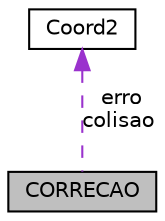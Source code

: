 digraph "CORRECAO"
{
  edge [fontname="Helvetica",fontsize="10",labelfontname="Helvetica",labelfontsize="10"];
  node [fontname="Helvetica",fontsize="10",shape=record];
  Node1 [label="CORRECAO",height=0.2,width=0.4,color="black", fillcolor="grey75", style="filled", fontcolor="black"];
  Node2 -> Node1 [dir="back",color="darkorchid3",fontsize="10",style="dashed",label=" erro\ncolisao" ,fontname="Helvetica"];
  Node2 [label="Coord2",height=0.2,width=0.4,color="black", fillcolor="white", style="filled",URL="$structCoord2.html"];
}
